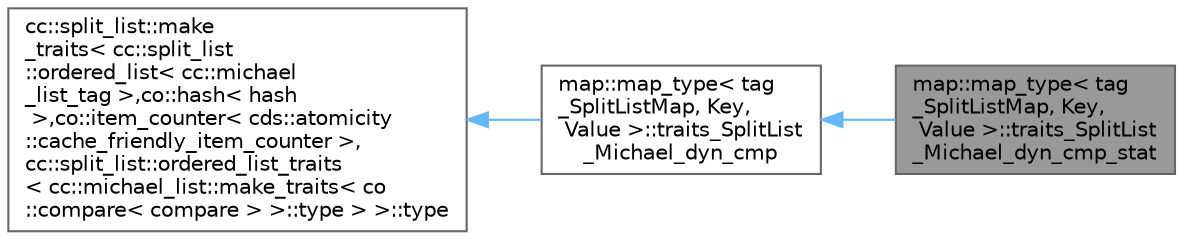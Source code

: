 digraph "map::map_type&lt; tag_SplitListMap, Key, Value &gt;::traits_SplitList_Michael_dyn_cmp_stat"
{
 // LATEX_PDF_SIZE
  bgcolor="transparent";
  edge [fontname=Helvetica,fontsize=10,labelfontname=Helvetica,labelfontsize=10];
  node [fontname=Helvetica,fontsize=10,shape=box,height=0.2,width=0.4];
  rankdir="LR";
  Node1 [id="Node000001",label="map::map_type\< tag\l_SplitListMap, Key,\l Value \>::traits_SplitList\l_Michael_dyn_cmp_stat",height=0.2,width=0.4,color="gray40", fillcolor="grey60", style="filled", fontcolor="black",tooltip=" "];
  Node2 -> Node1 [id="edge3_Node000001_Node000002",dir="back",color="steelblue1",style="solid",tooltip=" "];
  Node2 [id="Node000002",label="map::map_type\< tag\l_SplitListMap, Key,\l Value \>::traits_SplitList\l_Michael_dyn_cmp",height=0.2,width=0.4,color="gray40", fillcolor="white", style="filled",URL="$structmap_1_1map__type_3_01tag___split_list_map_00_01_key_00_01_value_01_4_1_1traits___split_list___michael__dyn__cmp.html",tooltip=" "];
  Node3 -> Node2 [id="edge4_Node000002_Node000003",dir="back",color="steelblue1",style="solid",tooltip=" "];
  Node3 [id="Node000003",label="cc::split_list::make\l_traits\< cc::split_list\l::ordered_list\< cc::michael\l_list_tag \>,co::hash\< hash\l \>,co::item_counter\< cds::atomicity\l::cache_friendly_item_counter \>,\lcc::split_list::ordered_list_traits\l\< cc::michael_list::make_traits\< co\l::compare\< compare \> \>::type \> \>::type",height=0.2,width=0.4,color="gray40", fillcolor="white", style="filled",tooltip=" "];
}
